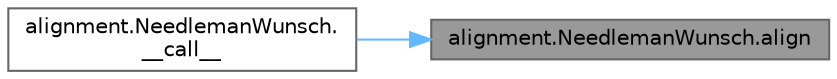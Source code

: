 digraph "alignment.NeedlemanWunsch.align"
{
 // INTERACTIVE_SVG=YES
 // LATEX_PDF_SIZE
  bgcolor="transparent";
  edge [fontname=Helvetica,fontsize=10,labelfontname=Helvetica,labelfontsize=10];
  node [fontname=Helvetica,fontsize=10,shape=box,height=0.2,width=0.4];
  rankdir="RL";
  Node1 [id="Node000001",label="alignment.NeedlemanWunsch.align",height=0.2,width=0.4,color="gray40", fillcolor="grey60", style="filled", fontcolor="black",tooltip="Complete alignment process."];
  Node1 -> Node2 [id="edge1_Node000001_Node000002",dir="back",color="steelblue1",style="solid",tooltip=" "];
  Node2 [id="Node000002",label="alignment.NeedlemanWunsch.\l__call__",height=0.2,width=0.4,color="grey40", fillcolor="white", style="filled",URL="$d7/d42/classalignment_1_1_needleman_wunsch.html#a54f5f5b88bfca17c914eb86d524a9f17",tooltip="Execute alignment with given matrix."];
}
